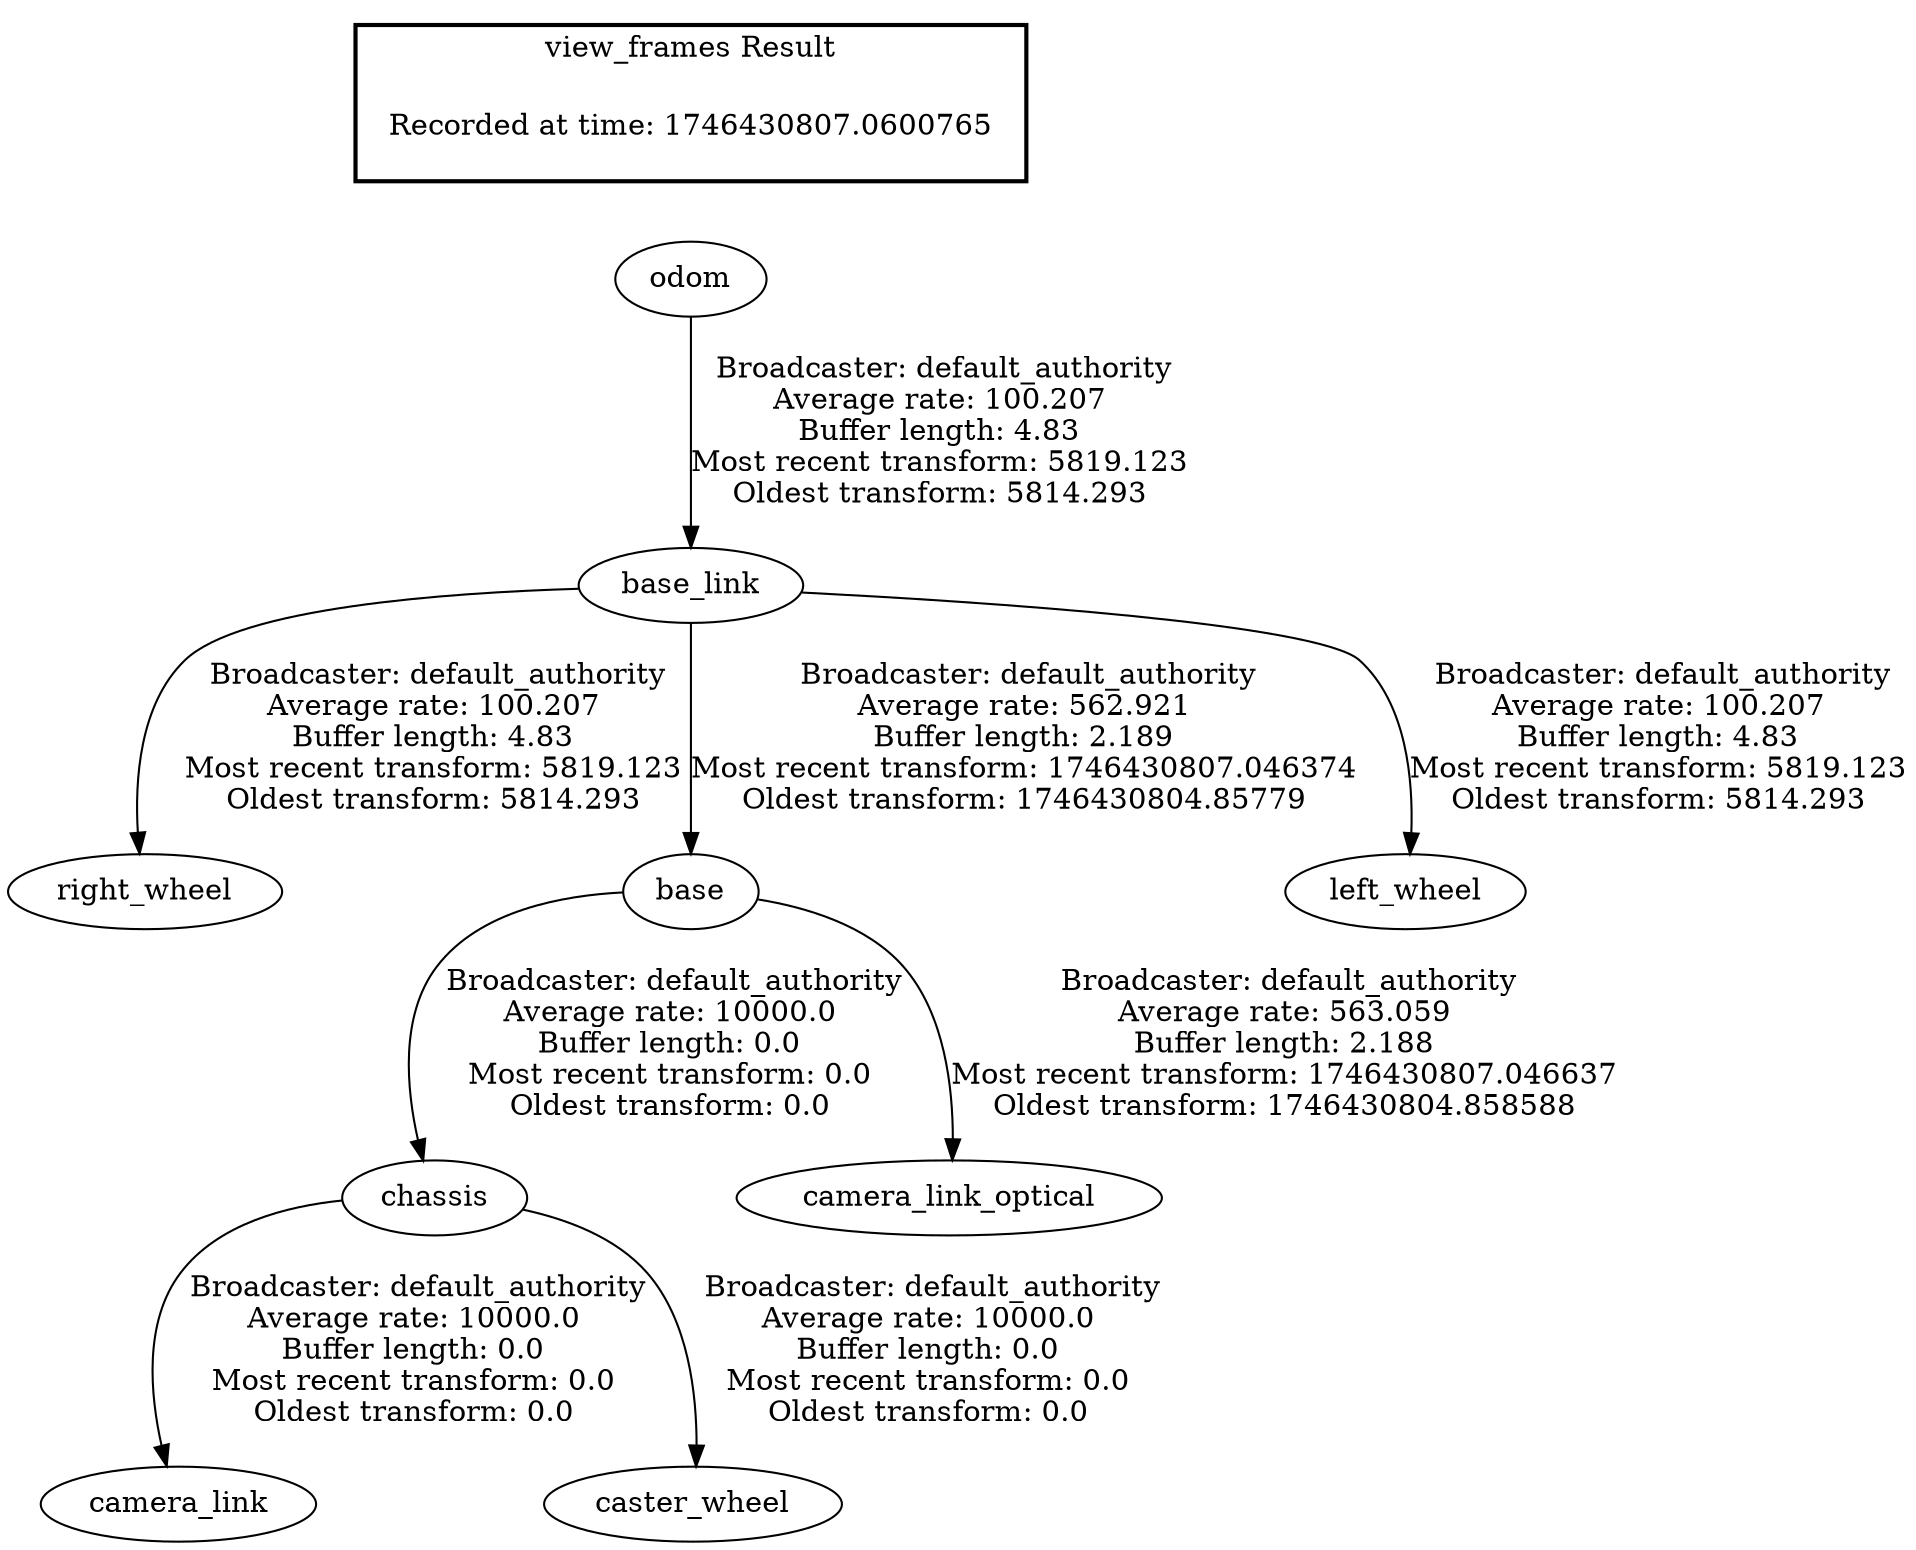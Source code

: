 digraph G {
"base_link" -> "right_wheel"[label=" Broadcaster: default_authority\nAverage rate: 100.207\nBuffer length: 4.83\nMost recent transform: 5819.123\nOldest transform: 5814.293\n"];
"odom" -> "base_link"[label=" Broadcaster: default_authority\nAverage rate: 100.207\nBuffer length: 4.83\nMost recent transform: 5819.123\nOldest transform: 5814.293\n"];
"chassis" -> "camera_link"[label=" Broadcaster: default_authority\nAverage rate: 10000.0\nBuffer length: 0.0\nMost recent transform: 0.0\nOldest transform: 0.0\n"];
"base" -> "chassis"[label=" Broadcaster: default_authority\nAverage rate: 10000.0\nBuffer length: 0.0\nMost recent transform: 0.0\nOldest transform: 0.0\n"];
"base" -> "camera_link_optical"[label=" Broadcaster: default_authority\nAverage rate: 563.059\nBuffer length: 2.188\nMost recent transform: 1746430807.046637\nOldest transform: 1746430804.858588\n"];
"chassis" -> "caster_wheel"[label=" Broadcaster: default_authority\nAverage rate: 10000.0\nBuffer length: 0.0\nMost recent transform: 0.0\nOldest transform: 0.0\n"];
"base_link" -> "base"[label=" Broadcaster: default_authority\nAverage rate: 562.921\nBuffer length: 2.189\nMost recent transform: 1746430807.046374\nOldest transform: 1746430804.85779\n"];
"base_link" -> "left_wheel"[label=" Broadcaster: default_authority\nAverage rate: 100.207\nBuffer length: 4.83\nMost recent transform: 5819.123\nOldest transform: 5814.293\n"];
edge [style=invis];
 subgraph cluster_legend { style=bold; color=black; label ="view_frames Result";
"Recorded at time: 1746430807.0600765"[ shape=plaintext ] ;
}->"odom";
}